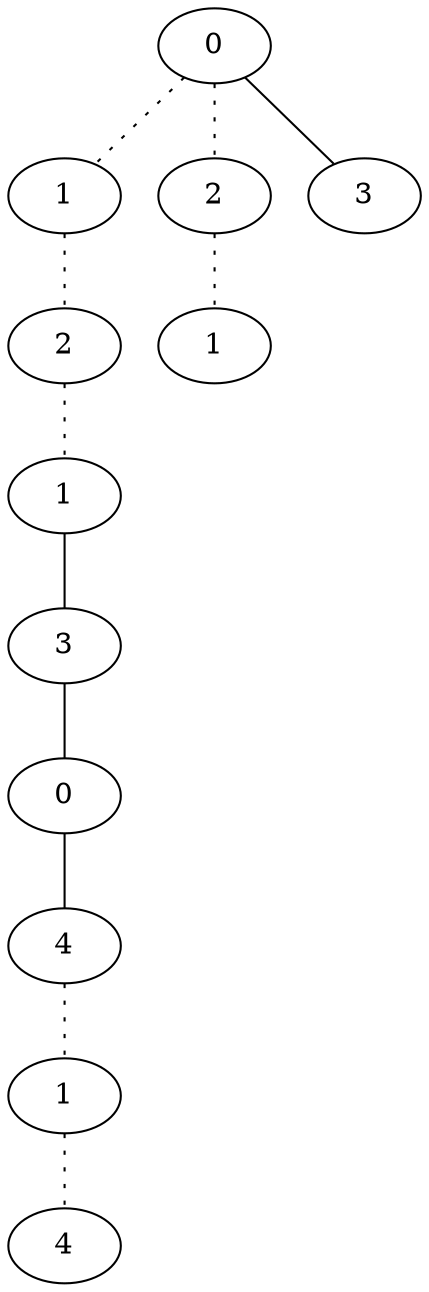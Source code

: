 graph {
a0[label=0];
a1[label=1];
a2[label=2];
a3[label=1];
a4[label=3];
a5[label=0];
a6[label=4];
a7[label=1];
a8[label=4];
a9[label=2];
a10[label=1];
a11[label=3];
a0 -- a1 [style=dotted];
a0 -- a9 [style=dotted];
a0 -- a11;
a1 -- a2 [style=dotted];
a2 -- a3 [style=dotted];
a3 -- a4;
a4 -- a5;
a5 -- a6;
a6 -- a7 [style=dotted];
a7 -- a8 [style=dotted];
a9 -- a10 [style=dotted];
}
